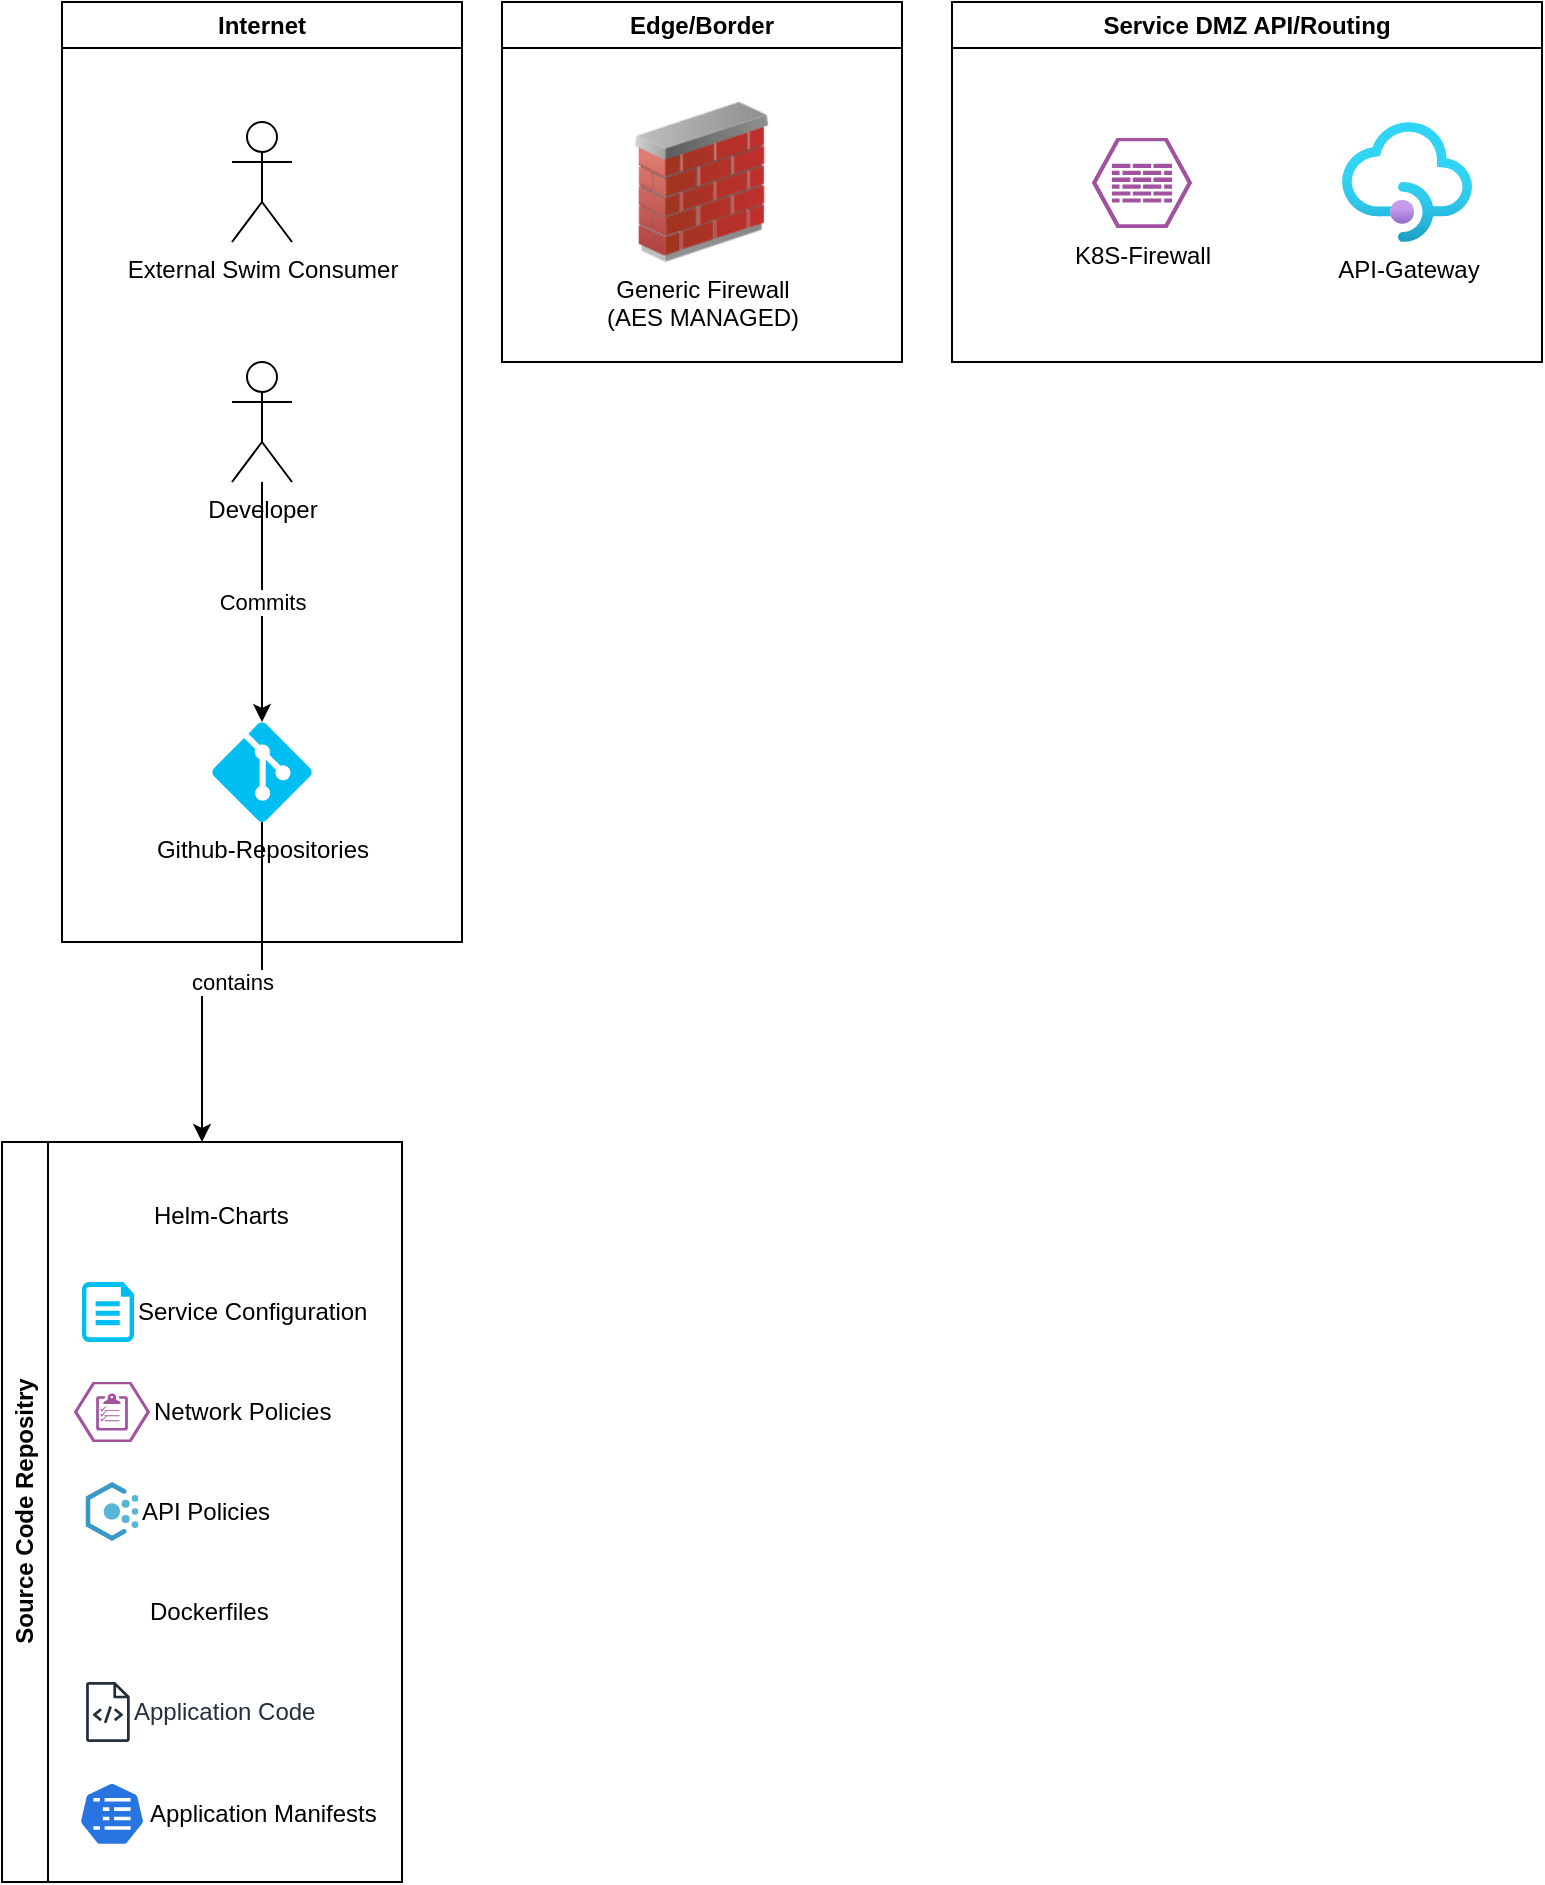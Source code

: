 <mxfile version="24.5.5" type="github">
  <diagram id="Ht1M8jgEwFfnCIfOTk4-" name="Page-1">
    <mxGraphModel dx="2954" dy="1106" grid="1" gridSize="10" guides="1" tooltips="1" connect="1" arrows="1" fold="1" page="1" pageScale="1" pageWidth="1169" pageHeight="827" math="0" shadow="0">
      <root>
        <mxCell id="0" />
        <mxCell id="1" parent="0" />
        <mxCell id="ILkE8eVvmrEfE4GmrH8G-13" value="Internet" style="swimlane;whiteSpace=wrap;html=1;" vertex="1" parent="1">
          <mxGeometry x="40" y="20" width="200" height="470" as="geometry" />
        </mxCell>
        <mxCell id="ILkE8eVvmrEfE4GmrH8G-1" value="External Swim Consumer" style="shape=umlActor;verticalLabelPosition=bottom;verticalAlign=top;html=1;outlineConnect=0;" vertex="1" parent="ILkE8eVvmrEfE4GmrH8G-13">
          <mxGeometry x="85" y="60" width="30" height="60" as="geometry" />
        </mxCell>
        <mxCell id="ILkE8eVvmrEfE4GmrH8G-26" value="Github-Repositories" style="verticalLabelPosition=bottom;html=1;verticalAlign=top;align=center;strokeColor=none;fillColor=#00BEF2;shape=mxgraph.azure.git_repository;" vertex="1" parent="ILkE8eVvmrEfE4GmrH8G-13">
          <mxGeometry x="75" y="360" width="50" height="50" as="geometry" />
        </mxCell>
        <mxCell id="ILkE8eVvmrEfE4GmrH8G-28" value="Developer" style="shape=umlActor;verticalLabelPosition=bottom;verticalAlign=top;html=1;outlineConnect=0;" vertex="1" parent="ILkE8eVvmrEfE4GmrH8G-13">
          <mxGeometry x="85" y="180" width="30" height="60" as="geometry" />
        </mxCell>
        <mxCell id="ILkE8eVvmrEfE4GmrH8G-29" value="Commits" style="edgeStyle=orthogonalEdgeStyle;rounded=0;orthogonalLoop=1;jettySize=auto;html=1;entryX=0.5;entryY=0;entryDx=0;entryDy=0;entryPerimeter=0;" edge="1" parent="ILkE8eVvmrEfE4GmrH8G-13" source="ILkE8eVvmrEfE4GmrH8G-28" target="ILkE8eVvmrEfE4GmrH8G-26">
          <mxGeometry relative="1" as="geometry" />
        </mxCell>
        <mxCell id="ILkE8eVvmrEfE4GmrH8G-15" value="Edge/Border" style="swimlane;whiteSpace=wrap;html=1;" vertex="1" parent="1">
          <mxGeometry x="260" y="20" width="200" height="180" as="geometry" />
        </mxCell>
        <mxCell id="ILkE8eVvmrEfE4GmrH8G-11" value="Generic Firewall&lt;br&gt;(AES MANAGED)" style="image;html=1;image=img/lib/clip_art/networking/Firewall_02_128x128.png" vertex="1" parent="ILkE8eVvmrEfE4GmrH8G-15">
          <mxGeometry x="60" y="50" width="80" height="80" as="geometry" />
        </mxCell>
        <mxCell id="ILkE8eVvmrEfE4GmrH8G-17" value="Service DMZ API/Routing" style="swimlane;whiteSpace=wrap;html=1;" vertex="1" parent="1">
          <mxGeometry x="485" y="20" width="295" height="180" as="geometry" />
        </mxCell>
        <mxCell id="ILkE8eVvmrEfE4GmrH8G-19" value="K8S-Firewall&lt;div&gt;&lt;br&gt;&lt;/div&gt;" style="verticalLabelPosition=bottom;sketch=0;html=1;fillColor=#A153A0;strokeColor=#ffffff;verticalAlign=top;align=center;points=[[0,0.5,0],[0.125,0.25,0],[0.25,0,0],[0.5,0,0],[0.75,0,0],[0.875,0.25,0],[1,0.5,0],[0.875,0.75,0],[0.75,1,0],[0.5,1,0],[0.125,0.75,0]];pointerEvents=1;shape=mxgraph.cisco_safe.compositeIcon;bgIcon=mxgraph.cisco_safe.design.blank_device;resIcon=mxgraph.cisco_safe.design.firewall_2;" vertex="1" parent="ILkE8eVvmrEfE4GmrH8G-17">
          <mxGeometry x="70" y="68" width="50" height="45" as="geometry" />
        </mxCell>
        <mxCell id="ILkE8eVvmrEfE4GmrH8G-48" value="API-Gateway" style="image;aspect=fixed;html=1;points=[];align=center;fontSize=12;image=img/lib/azure2/integration/API_Management_Services.svg;" vertex="1" parent="ILkE8eVvmrEfE4GmrH8G-17">
          <mxGeometry x="195" y="60" width="65" height="60" as="geometry" />
        </mxCell>
        <mxCell id="ILkE8eVvmrEfE4GmrH8G-36" value="Source Code Repositry" style="swimlane;horizontal=0;whiteSpace=wrap;html=1;" vertex="1" parent="1">
          <mxGeometry x="10" y="590" width="200" height="370" as="geometry" />
        </mxCell>
        <mxCell id="ILkE8eVvmrEfE4GmrH8G-37" value="Helm-Charts" style="shape=image;html=1;verticalAlign=middle;verticalLabelPosition=middle;labelBackgroundColor=#ffffff;imageAspect=0;aspect=fixed;image=https://cdn3.iconfinder.com/data/icons/travelling-icon-set/800/helm-128.png;labelPosition=right;align=left;" vertex="1" parent="ILkE8eVvmrEfE4GmrH8G-36">
          <mxGeometry x="40" y="20" width="34" height="34" as="geometry" />
        </mxCell>
        <mxCell id="ILkE8eVvmrEfE4GmrH8G-38" value="Service Configuration" style="verticalLabelPosition=middle;html=1;verticalAlign=middle;align=left;strokeColor=none;fillColor=#00BEF2;shape=mxgraph.azure.cloud_services_configuration_file;pointerEvents=1;labelPosition=right;" vertex="1" parent="ILkE8eVvmrEfE4GmrH8G-36">
          <mxGeometry x="40" y="70" width="26" height="30" as="geometry" />
        </mxCell>
        <mxCell id="ILkE8eVvmrEfE4GmrH8G-46" value="Network Policies" style="verticalLabelPosition=middle;sketch=0;html=1;fillColor=#A153A0;strokeColor=#ffffff;verticalAlign=middle;align=left;points=[[0,0.5,0],[0.125,0.25,0],[0.25,0,0],[0.5,0,0],[0.75,0,0],[0.875,0.25,0],[1,0.5,0],[0.875,0.75,0],[0.75,1,0],[0.5,1,0],[0.125,0.75,0]];pointerEvents=1;shape=mxgraph.cisco_safe.compositeIcon;bgIcon=mxgraph.cisco_safe.design.blank_device;resIcon=mxgraph.cisco_safe.design.policy_2;labelPosition=right;" vertex="1" parent="ILkE8eVvmrEfE4GmrH8G-36">
          <mxGeometry x="36" y="120" width="38" height="30" as="geometry" />
        </mxCell>
        <mxCell id="ILkE8eVvmrEfE4GmrH8G-47" value="API Policies" style="image;sketch=0;aspect=fixed;html=1;points=[];align=left;fontSize=12;image=img/lib/mscae/Policy.svg;labelPosition=right;verticalLabelPosition=middle;verticalAlign=middle;" vertex="1" parent="ILkE8eVvmrEfE4GmrH8G-36">
          <mxGeometry x="41.75" y="170" width="26.5" height="29.44" as="geometry" />
        </mxCell>
        <mxCell id="ILkE8eVvmrEfE4GmrH8G-49" value="Dockerfiles" style="shape=image;html=1;verticalAlign=middle;verticalLabelPosition=middle;labelBackgroundColor=#ffffff;imageAspect=0;aspect=fixed;image=https://cdn1.iconfinder.com/data/icons/social-media-2106/24/social_media_social_media_logo_docker-128.png;labelPosition=right;align=left;" vertex="1" parent="ILkE8eVvmrEfE4GmrH8G-36">
          <mxGeometry x="42" y="220" width="30" height="30" as="geometry" />
        </mxCell>
        <mxCell id="ILkE8eVvmrEfE4GmrH8G-51" value="Application Code" style="sketch=0;outlineConnect=0;fontColor=#232F3E;gradientColor=none;fillColor=#232F3D;strokeColor=none;dashed=0;verticalLabelPosition=middle;verticalAlign=middle;align=left;html=1;fontSize=12;fontStyle=0;aspect=fixed;pointerEvents=1;shape=mxgraph.aws4.source_code;labelPosition=right;" vertex="1" parent="ILkE8eVvmrEfE4GmrH8G-36">
          <mxGeometry x="42" y="270" width="21.92" height="30" as="geometry" />
        </mxCell>
        <mxCell id="ILkE8eVvmrEfE4GmrH8G-52" value="Application Manifests" style="aspect=fixed;sketch=0;html=1;dashed=0;whitespace=wrap;verticalLabelPosition=middle;verticalAlign=middle;fillColor=#2875E2;strokeColor=#ffffff;points=[[0.005,0.63,0],[0.1,0.2,0],[0.9,0.2,0],[0.5,0,0],[0.995,0.63,0],[0.72,0.99,0],[0.5,1,0],[0.28,0.99,0]];shape=mxgraph.kubernetes.icon2;prIcon=cm;labelPosition=right;align=left;" vertex="1" parent="ILkE8eVvmrEfE4GmrH8G-36">
          <mxGeometry x="38.42" y="320" width="33.17" height="31.84" as="geometry" />
        </mxCell>
        <mxCell id="ILkE8eVvmrEfE4GmrH8G-50" value="contains" style="edgeStyle=orthogonalEdgeStyle;rounded=0;orthogonalLoop=1;jettySize=auto;html=1;entryX=0.5;entryY=0;entryDx=0;entryDy=0;" edge="1" parent="1" source="ILkE8eVvmrEfE4GmrH8G-26" target="ILkE8eVvmrEfE4GmrH8G-36">
          <mxGeometry relative="1" as="geometry">
            <mxPoint x="140" y="580" as="targetPoint" />
          </mxGeometry>
        </mxCell>
      </root>
    </mxGraphModel>
  </diagram>
</mxfile>
